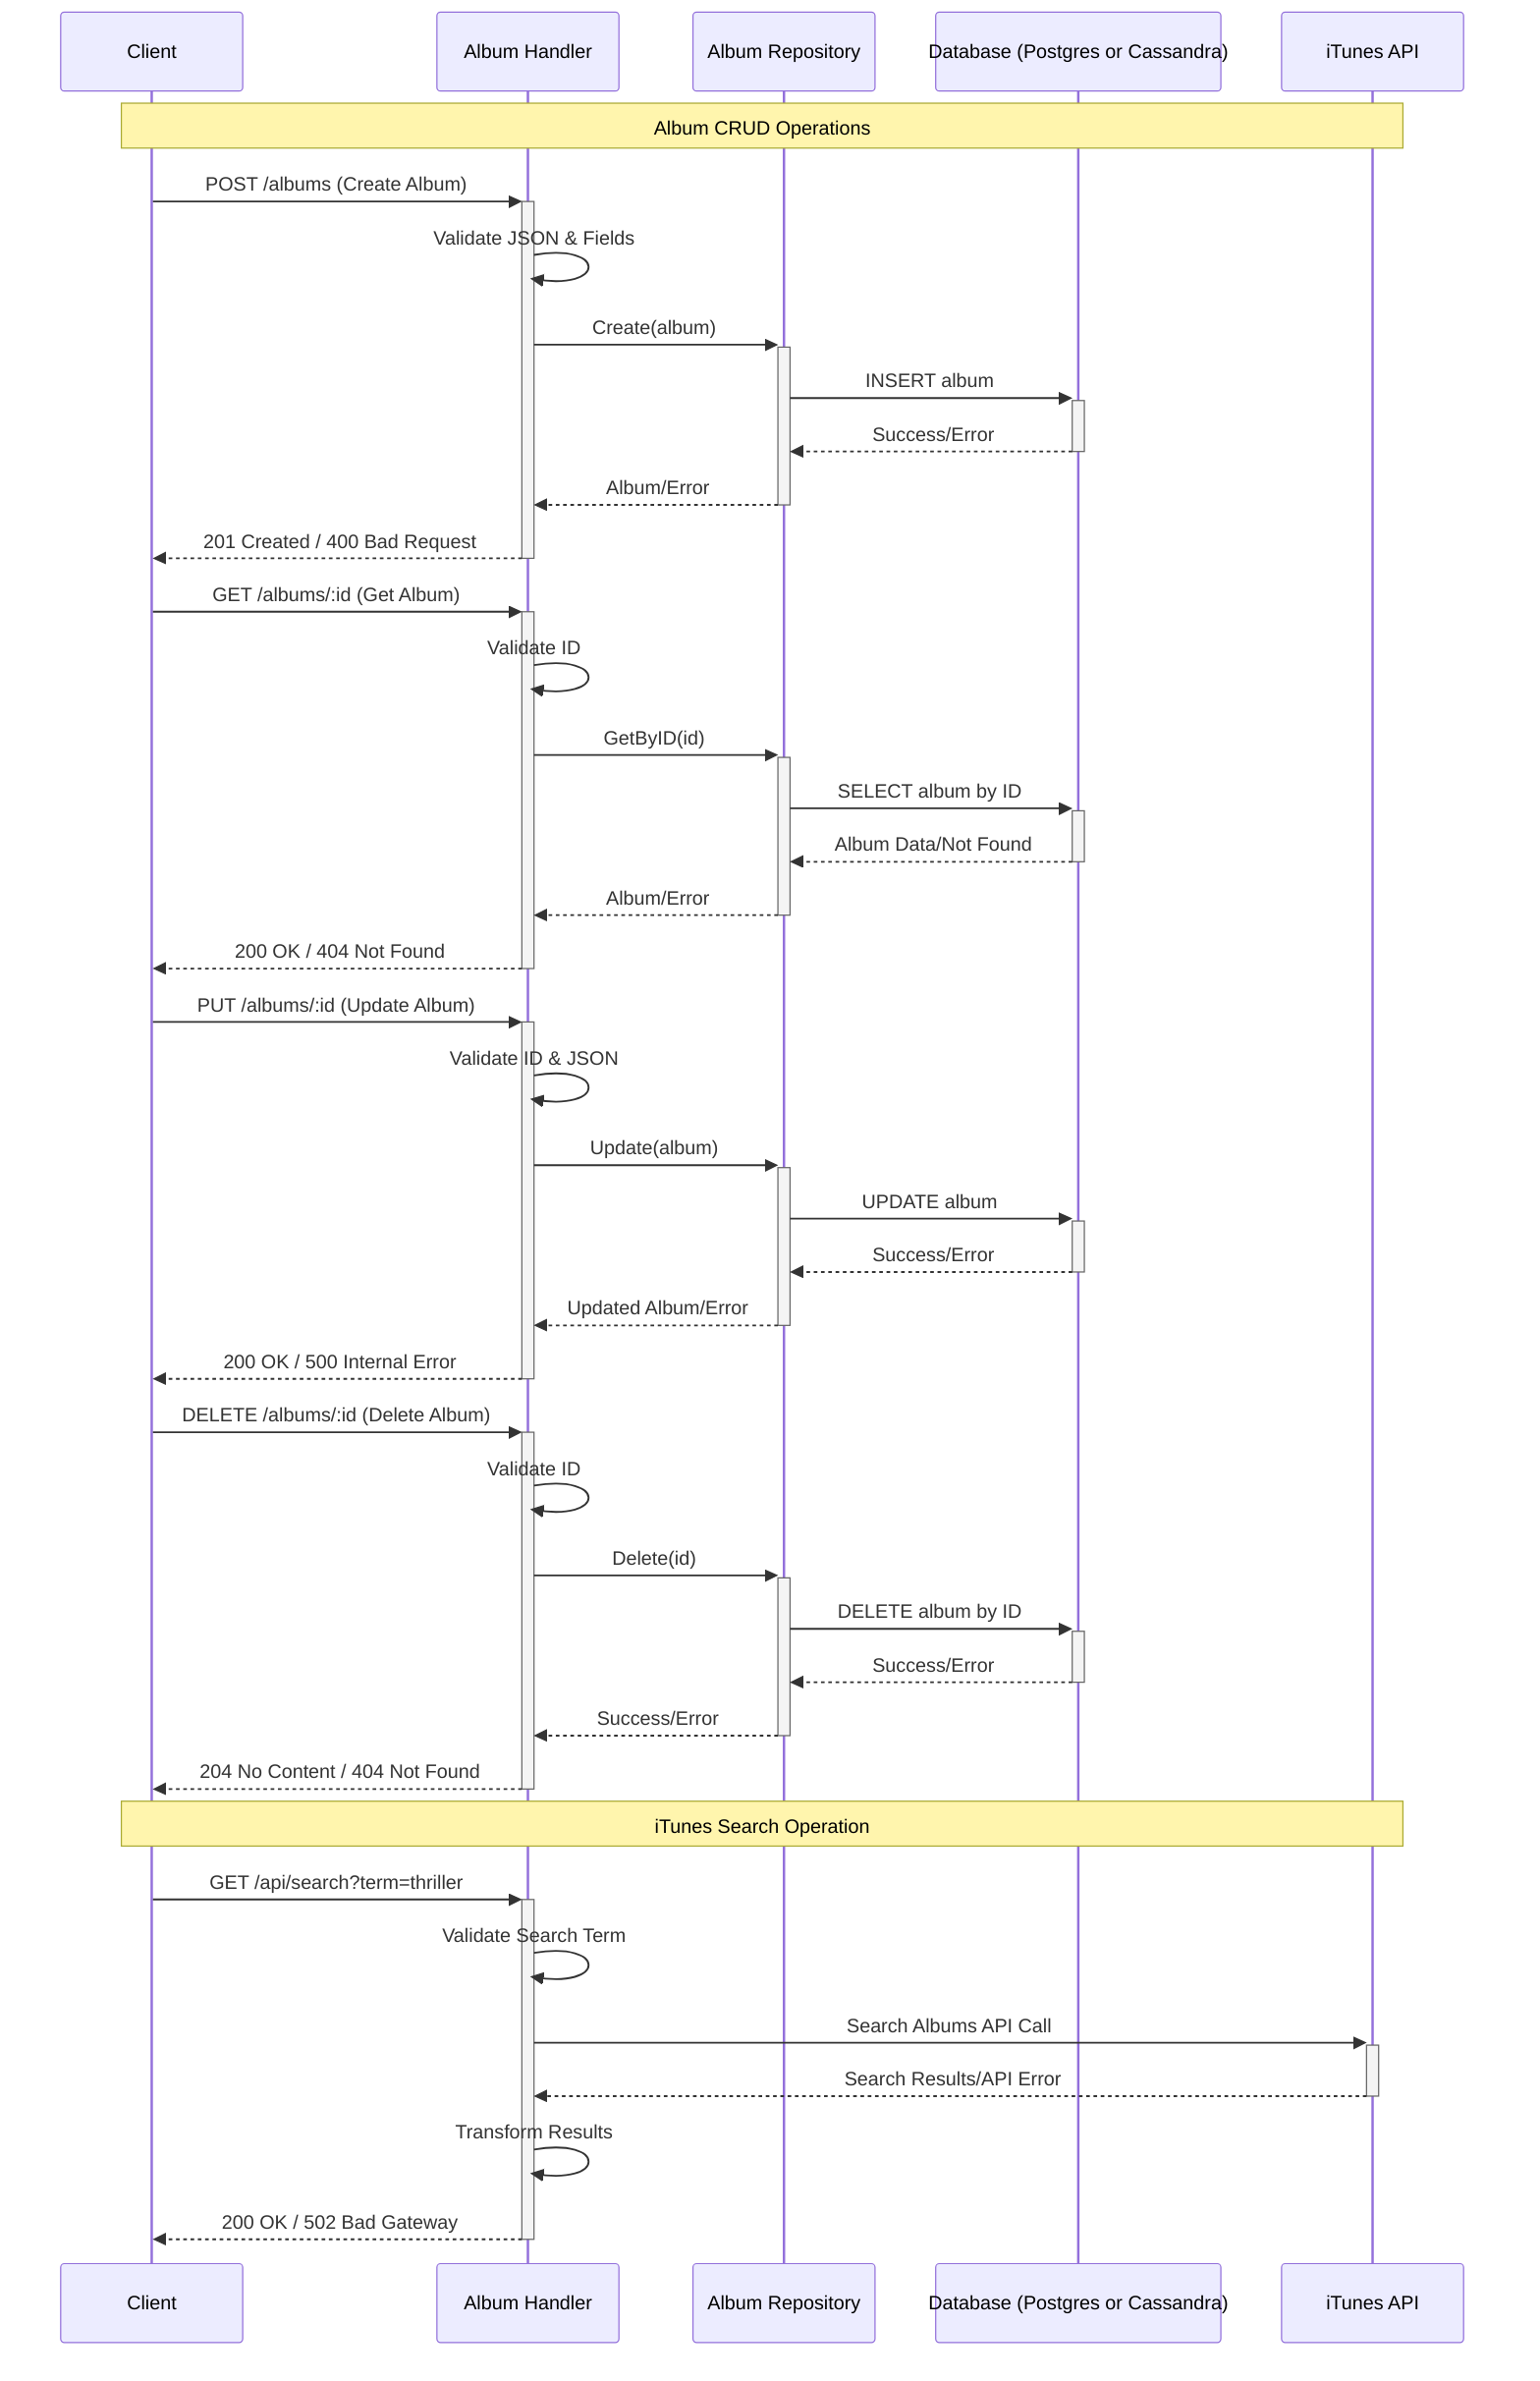 sequenceDiagram
    participant Client
    participant Handler as Album Handler
    participant Repo as Album Repository
    participant DB as Database (Postgres or Cassandra)
    participant iTunes as iTunes API
    
    Note over Client, iTunes: Album CRUD Operations
    
    Client->>+Handler: POST /albums (Create Album)
    Handler->>Handler: Validate JSON & Fields
    Handler->>+Repo: Create(album)
    Repo->>+DB: INSERT album
    DB-->>-Repo: Success/Error
    Repo-->>-Handler: Album/Error
    Handler-->>-Client: 201 Created / 400 Bad Request
    
    Client->>+Handler: GET /albums/:id (Get Album)
    Handler->>Handler: Validate ID
    Handler->>+Repo: GetByID(id)
    Repo->>+DB: SELECT album by ID
    DB-->>-Repo: Album Data/Not Found
    Repo-->>-Handler: Album/Error
    Handler-->>-Client: 200 OK / 404 Not Found
    
    Client->>+Handler: PUT /albums/:id (Update Album)
    Handler->>Handler: Validate ID & JSON
    Handler->>+Repo: Update(album)
    Repo->>+DB: UPDATE album
    DB-->>-Repo: Success/Error
    Repo-->>-Handler: Updated Album/Error
    Handler-->>-Client: 200 OK / 500 Internal Error
    
    Client->>+Handler: DELETE /albums/:id (Delete Album)
    Handler->>Handler: Validate ID
    Handler->>+Repo: Delete(id)
    Repo->>+DB: DELETE album by ID
    DB-->>-Repo: Success/Error
    Repo-->>-Handler: Success/Error
    Handler-->>-Client: 204 No Content / 404 Not Found
    
    Note over Client, iTunes: iTunes Search Operation
    
    Client->>+Handler: GET /api/search?term=thriller
    Handler->>Handler: Validate Search Term
    Handler->>+iTunes: Search Albums API Call
    iTunes-->>-Handler: Search Results/API Error
    Handler->>Handler: Transform Results
    Handler-->>-Client: 200 OK / 502 Bad Gateway